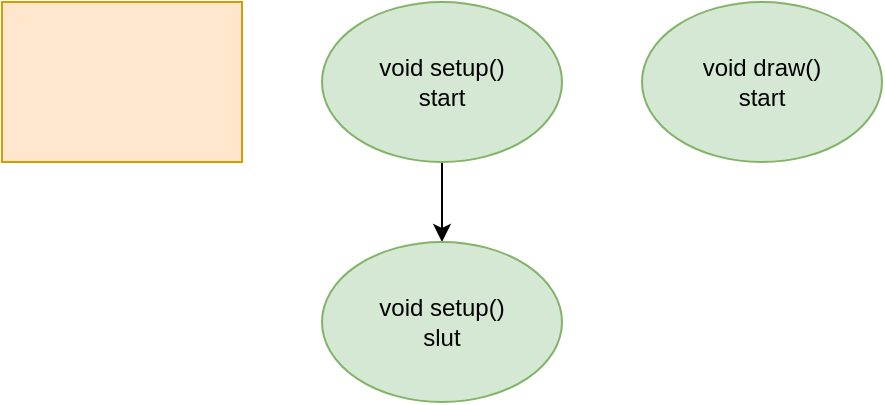 <mxfile version="20.8.6" type="device"><diagram id="oE6EST3XRursg6dcsW5Q" name="Side-1"><mxGraphModel dx="1050" dy="541" grid="1" gridSize="10" guides="1" tooltips="1" connect="1" arrows="1" fold="1" page="1" pageScale="1" pageWidth="827" pageHeight="1169" math="0" shadow="0"><root><mxCell id="0"/><mxCell id="1" parent="0"/><mxCell id="6Psd91CusGlEJrZ5PDrc-2" style="edgeStyle=orthogonalEdgeStyle;rounded=0;orthogonalLoop=1;jettySize=auto;html=1;" edge="1" parent="1" source="6Psd91CusGlEJrZ5PDrc-1" target="6Psd91CusGlEJrZ5PDrc-3"><mxGeometry relative="1" as="geometry"><mxPoint x="420" y="160" as="targetPoint"/></mxGeometry></mxCell><mxCell id="6Psd91CusGlEJrZ5PDrc-1" value="void setup()&lt;br&gt;start" style="ellipse;whiteSpace=wrap;html=1;fillColor=#d5e8d4;strokeColor=#82b366;" vertex="1" parent="1"><mxGeometry x="360" y="40" width="120" height="80" as="geometry"/></mxCell><mxCell id="6Psd91CusGlEJrZ5PDrc-3" value="void setup()&lt;br&gt;slut" style="ellipse;whiteSpace=wrap;html=1;fillColor=#d5e8d4;strokeColor=#82b366;" vertex="1" parent="1"><mxGeometry x="360" y="160" width="120" height="80" as="geometry"/></mxCell><mxCell id="6Psd91CusGlEJrZ5PDrc-4" value="void draw()&lt;br&gt;start" style="ellipse;whiteSpace=wrap;html=1;fillColor=#d5e8d4;strokeColor=#82b366;" vertex="1" parent="1"><mxGeometry x="520" y="40" width="120" height="80" as="geometry"/></mxCell><mxCell id="6Psd91CusGlEJrZ5PDrc-6" value="" style="rounded=0;whiteSpace=wrap;html=1;fillColor=#ffe6cc;strokeColor=#d79b00;" vertex="1" parent="1"><mxGeometry x="200" y="40" width="120" height="80" as="geometry"/></mxCell></root></mxGraphModel></diagram></mxfile>